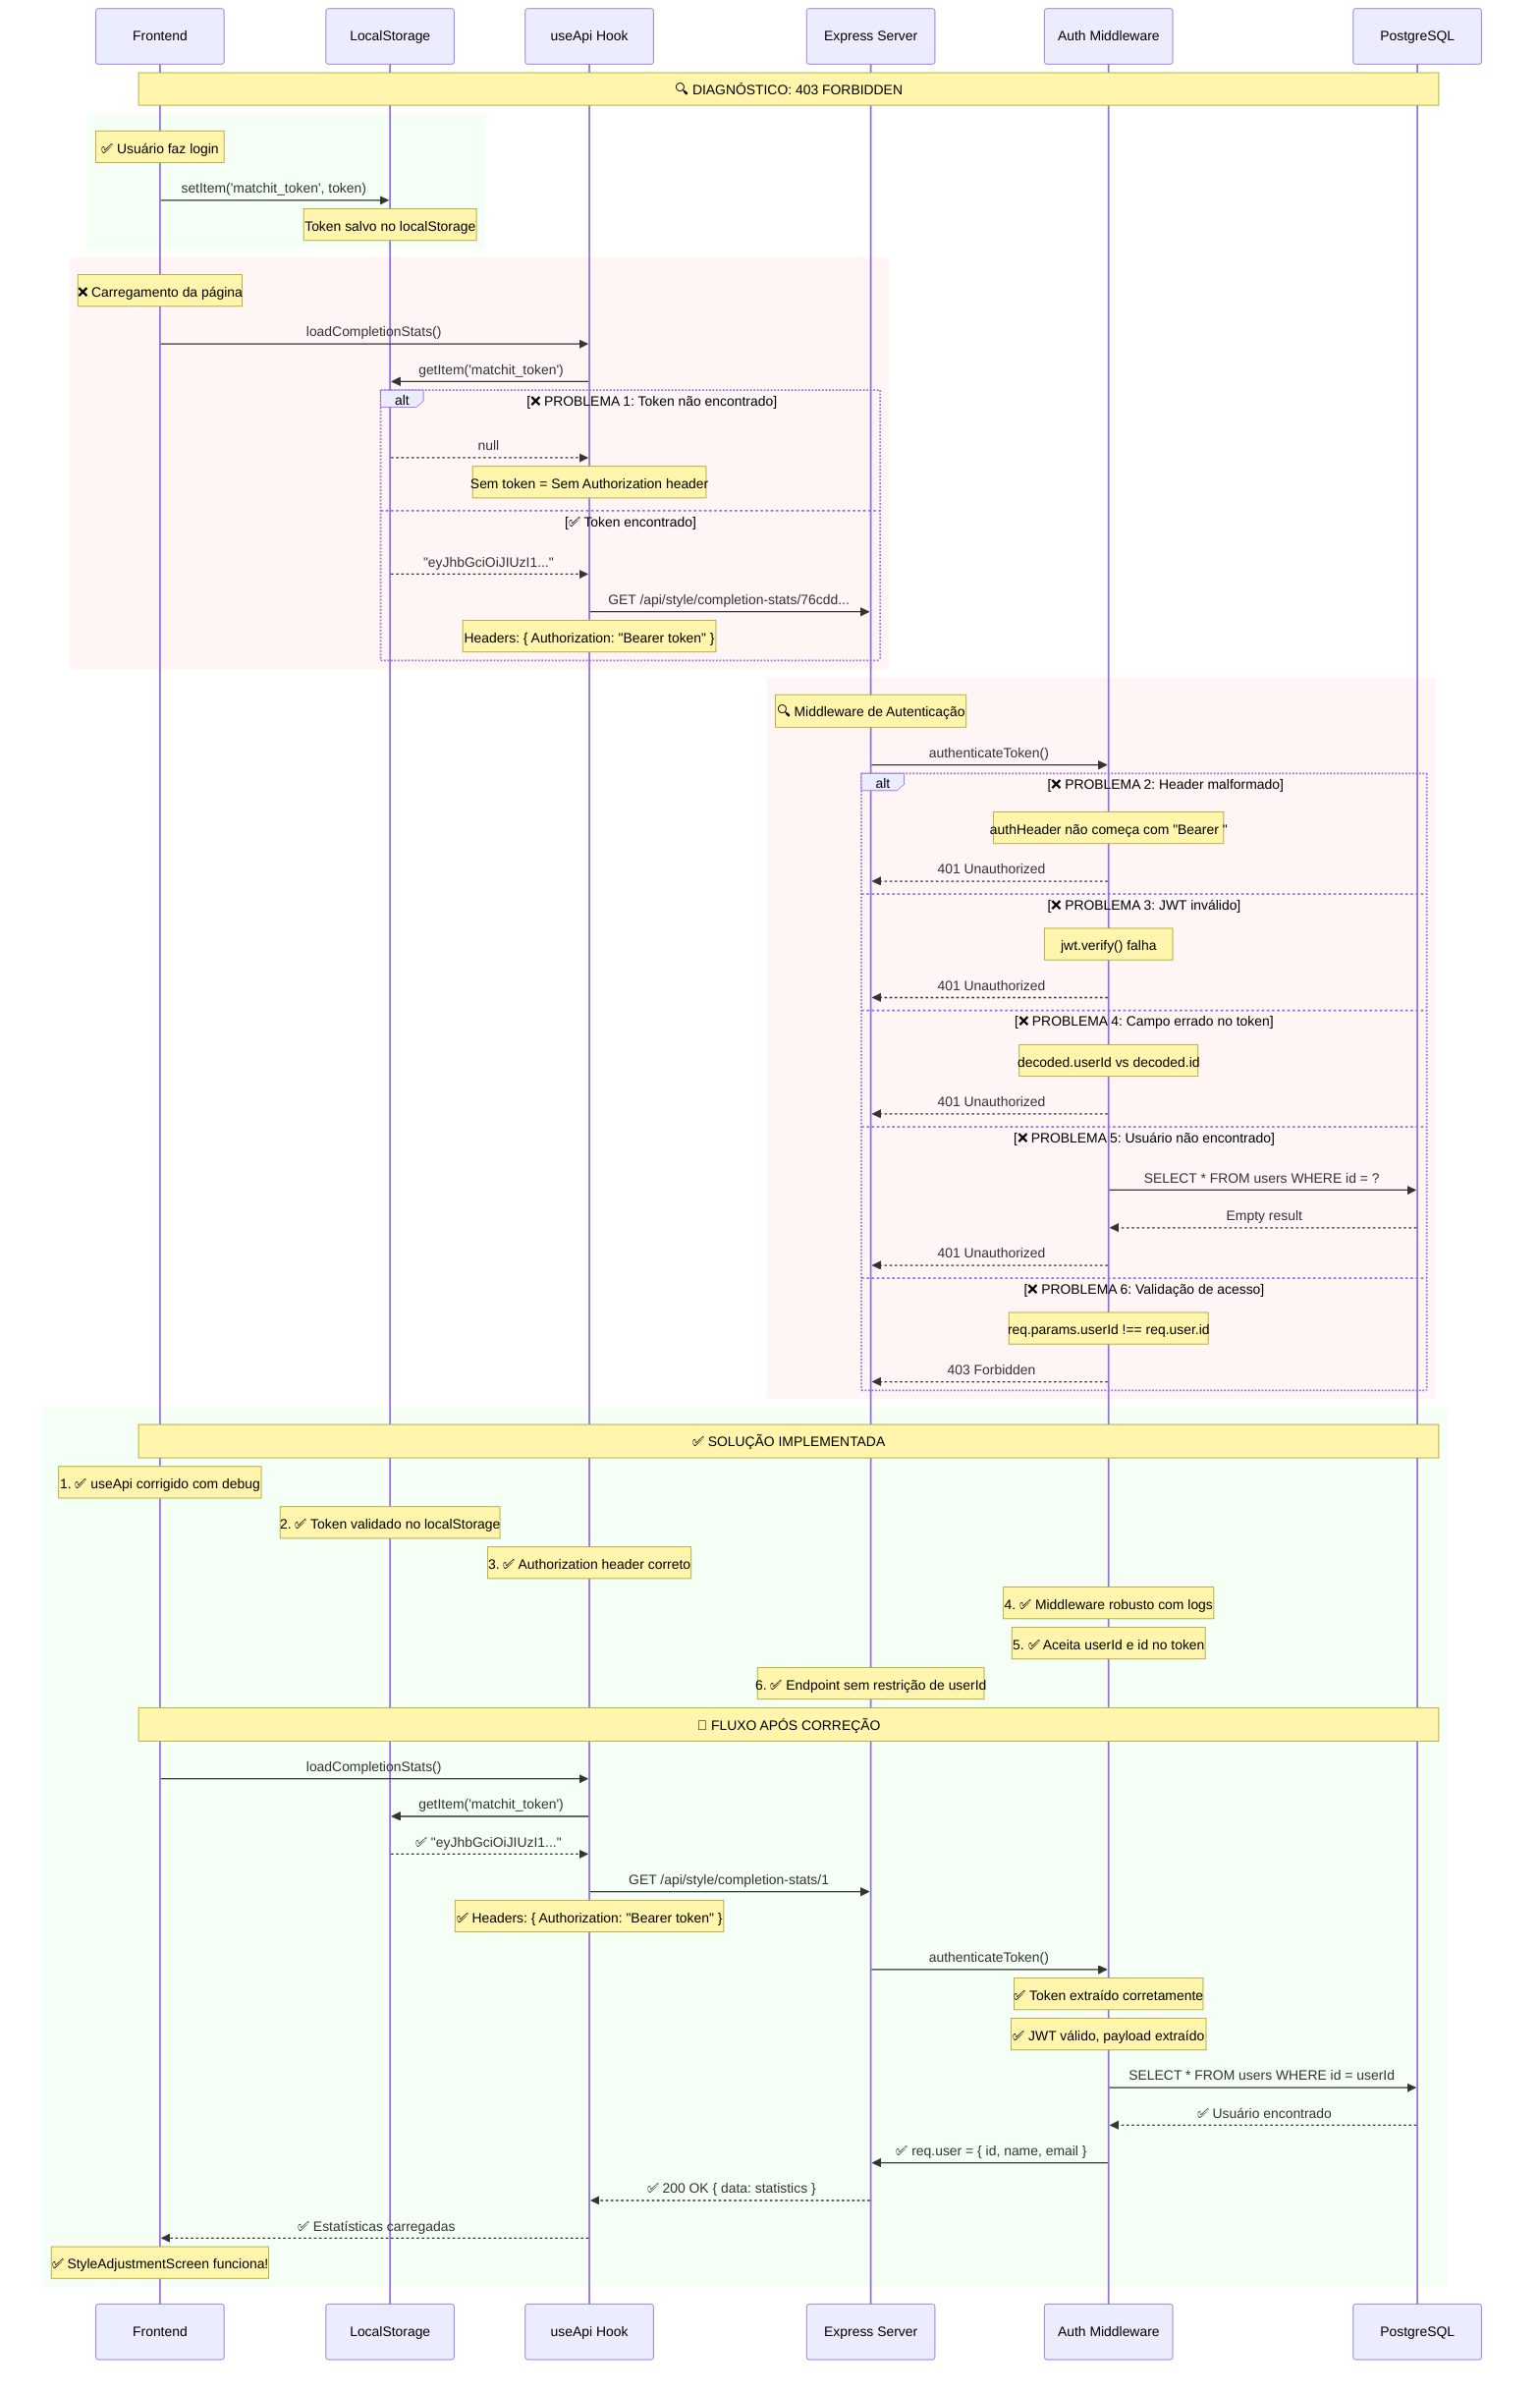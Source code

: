 sequenceDiagram
    participant Frontend as Frontend
    participant LocalStorage as LocalStorage
    participant useApi as useApi Hook
    participant Server as Express Server
    participant AuthMiddleware as Auth Middleware
    participant Database as PostgreSQL
    
    Note over Frontend,Database: 🔍 DIAGNÓSTICO: 403 FORBIDDEN
    
    rect rgb(245, 255, 245)
        Note over Frontend: ✅ Usuário faz login
        Frontend->>LocalStorage: setItem('matchit_token', token)
        Note over LocalStorage: Token salvo no localStorage
    end
    
    rect rgb(255, 245, 245)
        Note over Frontend: ❌ Carregamento da página
        Frontend->>useApi: loadCompletionStats()
        useApi->>LocalStorage: getItem('matchit_token')
        
        alt ❌ PROBLEMA 1: Token não encontrado
            LocalStorage-->>useApi: null
            Note over useApi: Sem token = Sem Authorization header
        else ✅ Token encontrado
            LocalStorage-->>useApi: "eyJhbGciOiJIUzI1..."
            useApi->>Server: GET /api/style/completion-stats/76cdd...
            Note over useApi: Headers: { Authorization: "Bearer token" }
        end
    end
    
    rect rgb(255, 245, 245)
        Note over Server: 🔍 Middleware de Autenticação
        Server->>AuthMiddleware: authenticateToken()
        
        alt ❌ PROBLEMA 2: Header malformado
            Note over AuthMiddleware: authHeader não começa com "Bearer "
            AuthMiddleware-->>Server: 401 Unauthorized
        else ❌ PROBLEMA 3: JWT inválido
            Note over AuthMiddleware: jwt.verify() falha
            AuthMiddleware-->>Server: 401 Unauthorized  
        else ❌ PROBLEMA 4: Campo errado no token
            Note over AuthMiddleware: decoded.userId vs decoded.id
            AuthMiddleware-->>Server: 401 Unauthorized
        else ❌ PROBLEMA 5: Usuário não encontrado
            AuthMiddleware->>Database: SELECT * FROM users WHERE id = ?
            Database-->>AuthMiddleware: Empty result
            AuthMiddleware-->>Server: 401 Unauthorized
        else ❌ PROBLEMA 6: Validação de acesso
            Note over AuthMiddleware: req.params.userId !== req.user.id
            AuthMiddleware-->>Server: 403 Forbidden
        end
    end
    
    rect rgb(245, 255, 245)
        Note over Frontend,Database: ✅ SOLUÇÃO IMPLEMENTADA
        
        Note over Frontend: 1. ✅ useApi corrigido com debug
        Note over LocalStorage: 2. ✅ Token validado no localStorage  
        Note over useApi: 3. ✅ Authorization header correto
        Note over AuthMiddleware: 4. ✅ Middleware robusto com logs
        Note over AuthMiddleware: 5. ✅ Aceita userId e id no token
        Note over Server: 6. ✅ Endpoint sem restrição de userId
        
        Note over Frontend,Database: 🧪 FLUXO APÓS CORREÇÃO
        Frontend->>useApi: loadCompletionStats()
        useApi->>LocalStorage: getItem('matchit_token')
        LocalStorage-->>useApi: ✅ "eyJhbGciOiJIUzI1..."
        useApi->>Server: GET /api/style/completion-stats/1
        Note over useApi: ✅ Headers: { Authorization: "Bearer token" }
        
        Server->>AuthMiddleware: authenticateToken()
        Note over AuthMiddleware: ✅ Token extraído corretamente
        Note over AuthMiddleware: ✅ JWT válido, payload extraído
        AuthMiddleware->>Database: SELECT * FROM users WHERE id = userId
        Database-->>AuthMiddleware: ✅ Usuário encontrado
        AuthMiddleware->>Server: ✅ req.user = { id, name, email }
        
        Server-->>useApi: ✅ 200 OK { data: statistics }
        useApi-->>Frontend: ✅ Estatísticas carregadas
        Note over Frontend: ✅ StyleAdjustmentScreen funciona!
    end